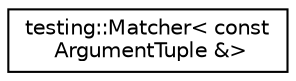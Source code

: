 digraph "类继承关系图"
{
  edge [fontname="Helvetica",fontsize="10",labelfontname="Helvetica",labelfontsize="10"];
  node [fontname="Helvetica",fontsize="10",shape=record];
  rankdir="LR";
  Node0 [label="testing::Matcher\< const\l ArgumentTuple &\>",height=0.2,width=0.4,color="black", fillcolor="white", style="filled",URL="$classtesting_1_1_matcher.html"];
}
